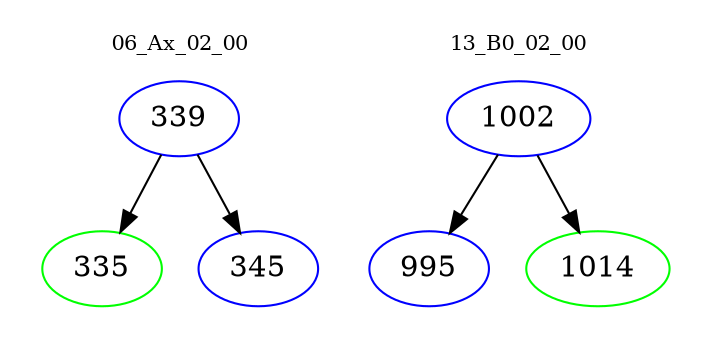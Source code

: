 digraph{
subgraph cluster_0 {
color = white
label = "06_Ax_02_00";
fontsize=10;
T0_339 [label="339", color="blue"]
T0_339 -> T0_335 [color="black"]
T0_335 [label="335", color="green"]
T0_339 -> T0_345 [color="black"]
T0_345 [label="345", color="blue"]
}
subgraph cluster_1 {
color = white
label = "13_B0_02_00";
fontsize=10;
T1_1002 [label="1002", color="blue"]
T1_1002 -> T1_995 [color="black"]
T1_995 [label="995", color="blue"]
T1_1002 -> T1_1014 [color="black"]
T1_1014 [label="1014", color="green"]
}
}
